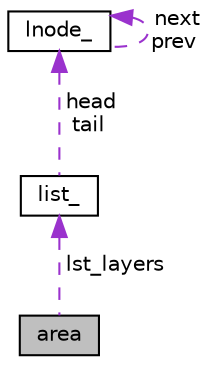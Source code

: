 digraph "area"
{
 // LATEX_PDF_SIZE
  edge [fontname="Helvetica",fontsize="10",labelfontname="Helvetica",labelfontsize="10"];
  node [fontname="Helvetica",fontsize="10",shape=record];
  Node1 [label="area",height=0.2,width=0.4,color="black", fillcolor="grey75", style="filled", fontcolor="black",tooltip="Structure représentant une zone de dessin."];
  Node2 -> Node1 [dir="back",color="darkorchid3",fontsize="10",style="dashed",label=" lst_layers" ,fontname="Helvetica"];
  Node2 [label="list_",height=0.2,width=0.4,color="black", fillcolor="white", style="filled",URL="$structlist__.html",tooltip="Structure représentant une liste doublement chaînée."];
  Node3 -> Node2 [dir="back",color="darkorchid3",fontsize="10",style="dashed",label=" head\ntail" ,fontname="Helvetica"];
  Node3 [label="lnode_",height=0.2,width=0.4,color="black", fillcolor="white", style="filled",URL="$structlnode__.html",tooltip="Structure représentant un élément d'une liste doublement chaînée."];
  Node3 -> Node3 [dir="back",color="darkorchid3",fontsize="10",style="dashed",label=" next\nprev" ,fontname="Helvetica"];
}
